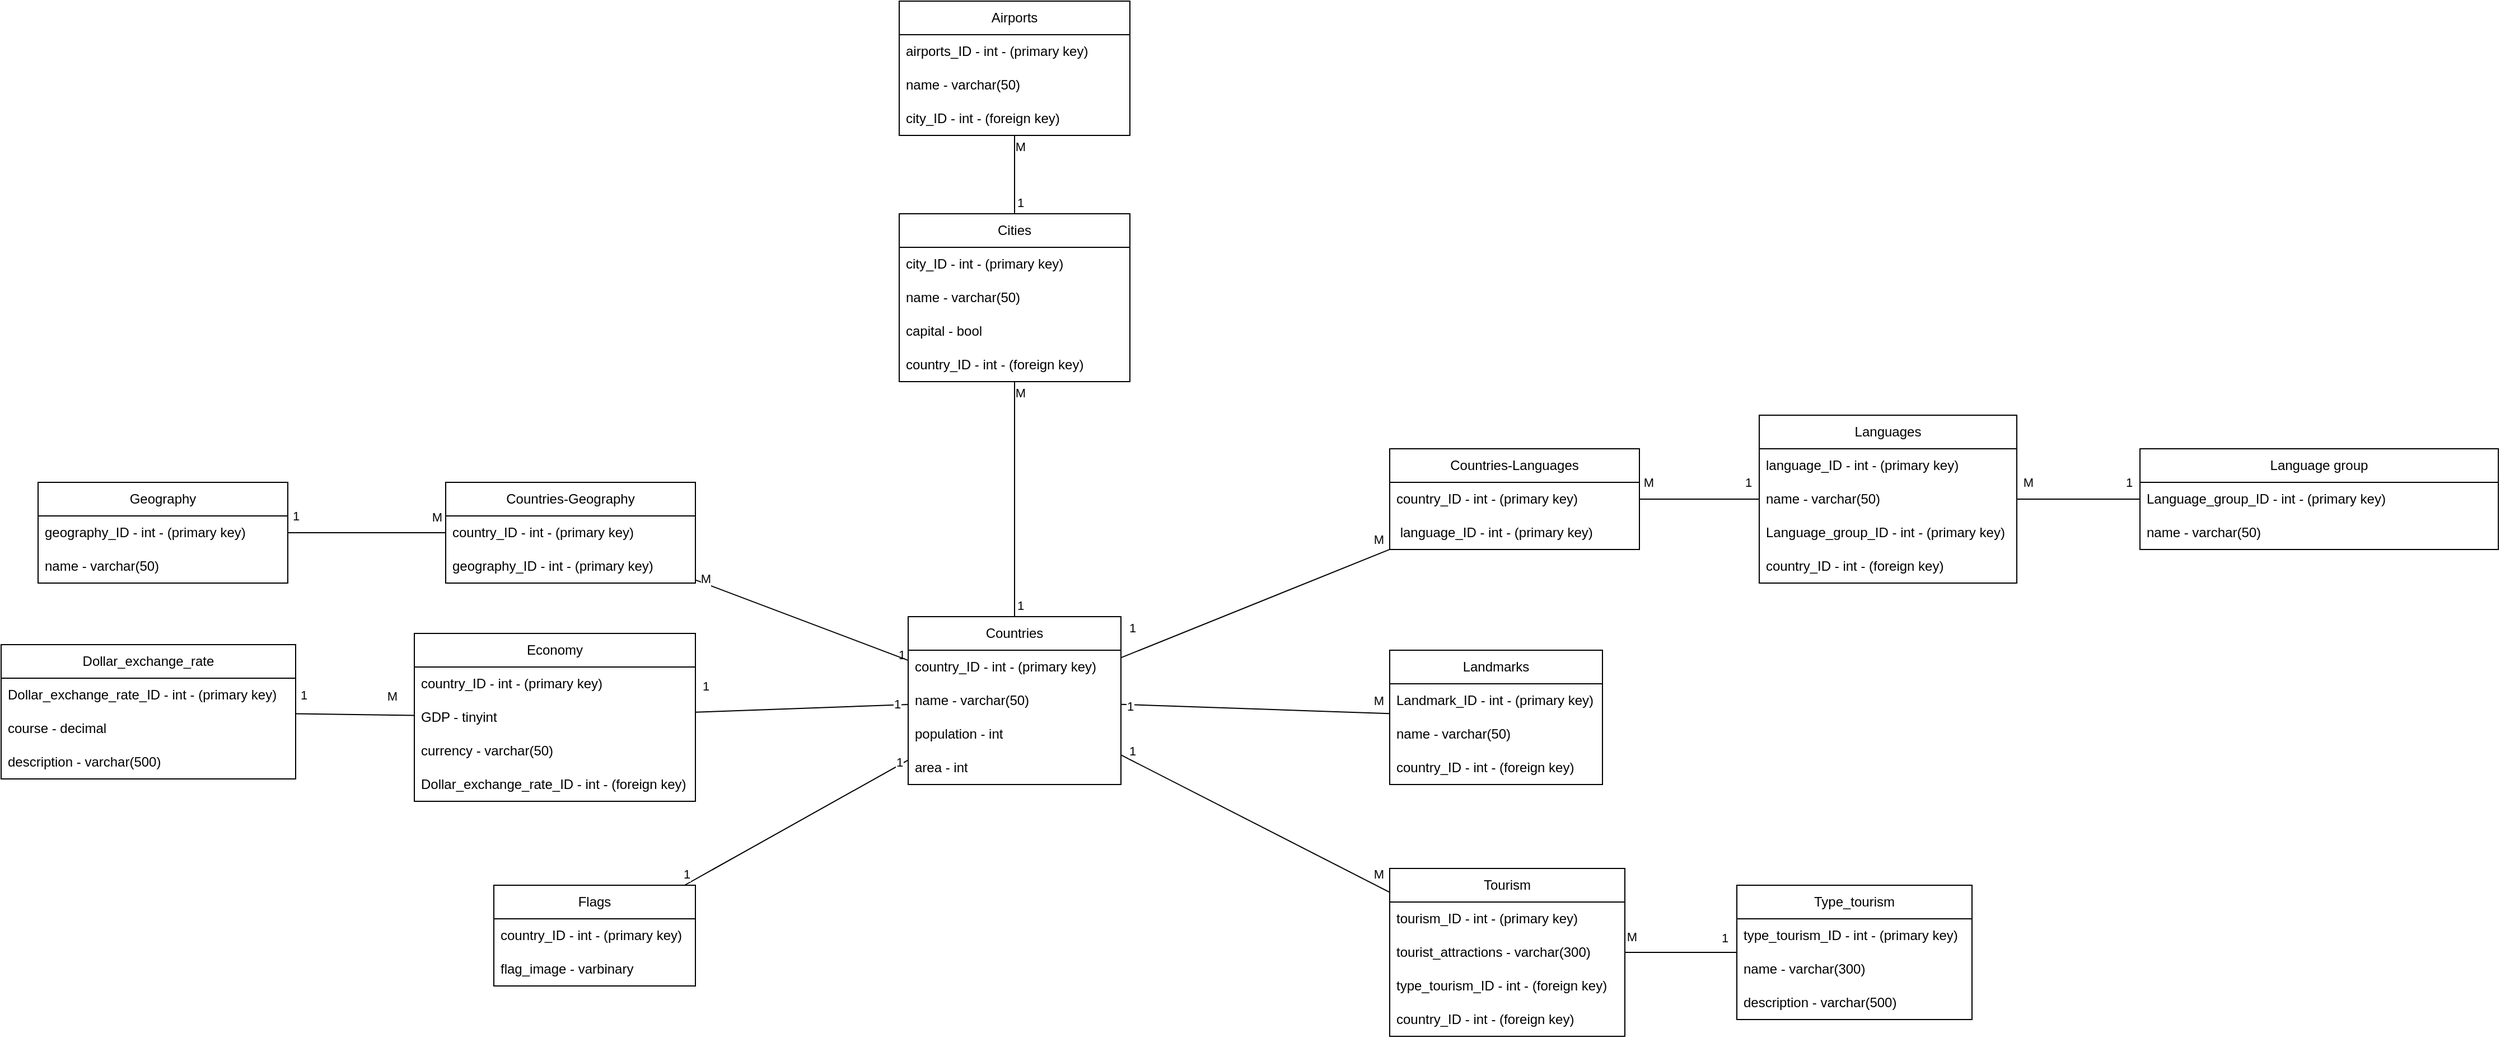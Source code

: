 <mxfile version="21.5.1" type="device">
  <diagram name="Страница 1" id="rL35Rv2_uMmTDGnNGInx">
    <mxGraphModel dx="3033" dy="2344" grid="1" gridSize="10" guides="1" tooltips="1" connect="1" arrows="1" fold="1" page="1" pageScale="1" pageWidth="827" pageHeight="1169" math="0" shadow="0">
      <root>
        <mxCell id="0" />
        <mxCell id="1" parent="0" />
        <mxCell id="VJ3Yd-aeZOnaQjJztXNY-1" value="Countries" style="swimlane;fontStyle=0;childLayout=stackLayout;horizontal=1;startSize=30;horizontalStack=0;resizeParent=1;resizeParentMax=0;resizeLast=0;collapsible=1;marginBottom=0;whiteSpace=wrap;html=1;" parent="1" vertex="1">
          <mxGeometry x="40" y="20" width="190" height="150" as="geometry" />
        </mxCell>
        <mxCell id="VJ3Yd-aeZOnaQjJztXNY-2" value="country_ID - int -&amp;nbsp;(primary key)" style="text;strokeColor=none;fillColor=none;align=left;verticalAlign=middle;spacingLeft=4;spacingRight=4;overflow=hidden;points=[[0,0.5],[1,0.5]];portConstraint=eastwest;rotatable=0;whiteSpace=wrap;html=1;" parent="VJ3Yd-aeZOnaQjJztXNY-1" vertex="1">
          <mxGeometry y="30" width="190" height="30" as="geometry" />
        </mxCell>
        <mxCell id="VJ3Yd-aeZOnaQjJztXNY-3" value="name - varchar(50)" style="text;strokeColor=none;fillColor=none;align=left;verticalAlign=middle;spacingLeft=4;spacingRight=4;overflow=hidden;points=[[0,0.5],[1,0.5]];portConstraint=eastwest;rotatable=0;whiteSpace=wrap;html=1;" parent="VJ3Yd-aeZOnaQjJztXNY-1" vertex="1">
          <mxGeometry y="60" width="190" height="30" as="geometry" />
        </mxCell>
        <mxCell id="VJ3Yd-aeZOnaQjJztXNY-4" value="population - int" style="text;strokeColor=none;fillColor=none;align=left;verticalAlign=middle;spacingLeft=4;spacingRight=4;overflow=hidden;points=[[0,0.5],[1,0.5]];portConstraint=eastwest;rotatable=0;whiteSpace=wrap;html=1;" parent="VJ3Yd-aeZOnaQjJztXNY-1" vertex="1">
          <mxGeometry y="90" width="190" height="30" as="geometry" />
        </mxCell>
        <mxCell id="VJ3Yd-aeZOnaQjJztXNY-15" value="area - int" style="text;strokeColor=none;fillColor=none;align=left;verticalAlign=middle;spacingLeft=4;spacingRight=4;overflow=hidden;points=[[0,0.5],[1,0.5]];portConstraint=eastwest;rotatable=0;whiteSpace=wrap;html=1;" parent="VJ3Yd-aeZOnaQjJztXNY-1" vertex="1">
          <mxGeometry y="120" width="190" height="30" as="geometry" />
        </mxCell>
        <mxCell id="VJ3Yd-aeZOnaQjJztXNY-5" value="Cities" style="swimlane;fontStyle=0;childLayout=stackLayout;horizontal=1;startSize=30;horizontalStack=0;resizeParent=1;resizeParentMax=0;resizeLast=0;collapsible=1;marginBottom=0;whiteSpace=wrap;html=1;" parent="1" vertex="1">
          <mxGeometry x="32" y="-340" width="206" height="150" as="geometry" />
        </mxCell>
        <mxCell id="VJ3Yd-aeZOnaQjJztXNY-6" value="city_ID - int -&amp;nbsp;(primary key)" style="text;strokeColor=none;fillColor=none;align=left;verticalAlign=middle;spacingLeft=4;spacingRight=4;overflow=hidden;points=[[0,0.5],[1,0.5]];portConstraint=eastwest;rotatable=0;whiteSpace=wrap;html=1;" parent="VJ3Yd-aeZOnaQjJztXNY-5" vertex="1">
          <mxGeometry y="30" width="206" height="30" as="geometry" />
        </mxCell>
        <mxCell id="VJ3Yd-aeZOnaQjJztXNY-7" value="name - varchar(50)" style="text;strokeColor=none;fillColor=none;align=left;verticalAlign=middle;spacingLeft=4;spacingRight=4;overflow=hidden;points=[[0,0.5],[1,0.5]];portConstraint=eastwest;rotatable=0;whiteSpace=wrap;html=1;" parent="VJ3Yd-aeZOnaQjJztXNY-5" vertex="1">
          <mxGeometry y="60" width="206" height="30" as="geometry" />
        </mxCell>
        <mxCell id="VJ3Yd-aeZOnaQjJztXNY-33" value="capital - bool" style="text;strokeColor=none;fillColor=none;align=left;verticalAlign=middle;spacingLeft=4;spacingRight=4;overflow=hidden;points=[[0,0.5],[1,0.5]];portConstraint=eastwest;rotatable=0;whiteSpace=wrap;html=1;" parent="VJ3Yd-aeZOnaQjJztXNY-5" vertex="1">
          <mxGeometry y="90" width="206" height="30" as="geometry" />
        </mxCell>
        <mxCell id="VJ3Yd-aeZOnaQjJztXNY-8" value="country_ID - int - (foreign key)" style="text;strokeColor=none;fillColor=none;align=left;verticalAlign=middle;spacingLeft=4;spacingRight=4;overflow=hidden;points=[[0,0.5],[1,0.5]];portConstraint=eastwest;rotatable=0;whiteSpace=wrap;html=1;" parent="VJ3Yd-aeZOnaQjJztXNY-5" vertex="1">
          <mxGeometry y="120" width="206" height="30" as="geometry" />
        </mxCell>
        <mxCell id="VJ3Yd-aeZOnaQjJztXNY-9" value="Languages" style="swimlane;fontStyle=0;childLayout=stackLayout;horizontal=1;startSize=30;horizontalStack=0;resizeParent=1;resizeParentMax=0;resizeLast=0;collapsible=1;marginBottom=0;whiteSpace=wrap;html=1;" parent="1" vertex="1">
          <mxGeometry x="800" y="-160" width="230" height="150" as="geometry" />
        </mxCell>
        <mxCell id="VJ3Yd-aeZOnaQjJztXNY-10" value="language_ID - int - (primary key)" style="text;strokeColor=none;fillColor=none;align=left;verticalAlign=middle;spacingLeft=4;spacingRight=4;overflow=hidden;points=[[0,0.5],[1,0.5]];portConstraint=eastwest;rotatable=0;whiteSpace=wrap;html=1;" parent="VJ3Yd-aeZOnaQjJztXNY-9" vertex="1">
          <mxGeometry y="30" width="230" height="30" as="geometry" />
        </mxCell>
        <mxCell id="VJ3Yd-aeZOnaQjJztXNY-11" value="name - varchar(50)" style="text;strokeColor=none;fillColor=none;align=left;verticalAlign=middle;spacingLeft=4;spacingRight=4;overflow=hidden;points=[[0,0.5],[1,0.5]];portConstraint=eastwest;rotatable=0;whiteSpace=wrap;html=1;" parent="VJ3Yd-aeZOnaQjJztXNY-9" vertex="1">
          <mxGeometry y="60" width="230" height="30" as="geometry" />
        </mxCell>
        <mxCell id="PF_WYoknTXBmiZYQhfKJ-13" value="Language_group_ID - int - (primary key)" style="text;strokeColor=none;fillColor=none;align=left;verticalAlign=middle;spacingLeft=4;spacingRight=4;overflow=hidden;points=[[0,0.5],[1,0.5]];portConstraint=eastwest;rotatable=0;whiteSpace=wrap;html=1;" parent="VJ3Yd-aeZOnaQjJztXNY-9" vertex="1">
          <mxGeometry y="90" width="230" height="30" as="geometry" />
        </mxCell>
        <mxCell id="VJ3Yd-aeZOnaQjJztXNY-12" value="country_ID - int - (foreign key)" style="text;strokeColor=none;fillColor=none;align=left;verticalAlign=middle;spacingLeft=4;spacingRight=4;overflow=hidden;points=[[0,0.5],[1,0.5]];portConstraint=eastwest;rotatable=0;whiteSpace=wrap;html=1;" parent="VJ3Yd-aeZOnaQjJztXNY-9" vertex="1">
          <mxGeometry y="120" width="230" height="30" as="geometry" />
        </mxCell>
        <mxCell id="VJ3Yd-aeZOnaQjJztXNY-13" value="Geography" style="swimlane;fontStyle=0;childLayout=stackLayout;horizontal=1;startSize=30;horizontalStack=0;resizeParent=1;resizeParentMax=0;resizeLast=0;collapsible=1;marginBottom=0;whiteSpace=wrap;html=1;" parent="1" vertex="1">
          <mxGeometry x="-737" y="-100" width="223" height="90" as="geometry" />
        </mxCell>
        <mxCell id="VJ3Yd-aeZOnaQjJztXNY-14" value="geography_ID - int -&amp;nbsp;(primary key)" style="text;strokeColor=none;fillColor=none;align=left;verticalAlign=middle;spacingLeft=4;spacingRight=4;overflow=hidden;points=[[0,0.5],[1,0.5]];portConstraint=eastwest;rotatable=0;whiteSpace=wrap;html=1;" parent="VJ3Yd-aeZOnaQjJztXNY-13" vertex="1">
          <mxGeometry y="30" width="223" height="30" as="geometry" />
        </mxCell>
        <mxCell id="VJ3Yd-aeZOnaQjJztXNY-34" value="name - varchar(50)" style="text;strokeColor=none;fillColor=none;align=left;verticalAlign=middle;spacingLeft=4;spacingRight=4;overflow=hidden;points=[[0,0.5],[1,0.5]];portConstraint=eastwest;rotatable=0;whiteSpace=wrap;html=1;" parent="VJ3Yd-aeZOnaQjJztXNY-13" vertex="1">
          <mxGeometry y="60" width="223" height="30" as="geometry" />
        </mxCell>
        <mxCell id="VJ3Yd-aeZOnaQjJztXNY-17" value="Economy" style="swimlane;fontStyle=0;childLayout=stackLayout;horizontal=1;startSize=30;horizontalStack=0;resizeParent=1;resizeParentMax=0;resizeLast=0;collapsible=1;marginBottom=0;whiteSpace=wrap;html=1;" parent="1" vertex="1">
          <mxGeometry x="-401" y="35" width="251" height="150" as="geometry" />
        </mxCell>
        <mxCell id="VJ3Yd-aeZOnaQjJztXNY-18" value="country_ID - int -&amp;nbsp;(primary key)" style="text;strokeColor=none;fillColor=none;align=left;verticalAlign=middle;spacingLeft=4;spacingRight=4;overflow=hidden;points=[[0,0.5],[1,0.5]];portConstraint=eastwest;rotatable=0;whiteSpace=wrap;html=1;" parent="VJ3Yd-aeZOnaQjJztXNY-17" vertex="1">
          <mxGeometry y="30" width="251" height="30" as="geometry" />
        </mxCell>
        <mxCell id="VJ3Yd-aeZOnaQjJztXNY-19" value="GDP -&amp;nbsp;tinyint" style="text;strokeColor=none;fillColor=none;align=left;verticalAlign=middle;spacingLeft=4;spacingRight=4;overflow=hidden;points=[[0,0.5],[1,0.5]];portConstraint=eastwest;rotatable=0;whiteSpace=wrap;html=1;" parent="VJ3Yd-aeZOnaQjJztXNY-17" vertex="1">
          <mxGeometry y="60" width="251" height="30" as="geometry" />
        </mxCell>
        <mxCell id="VJ3Yd-aeZOnaQjJztXNY-20" value="currency - varchar(50)" style="text;strokeColor=none;fillColor=none;align=left;verticalAlign=middle;spacingLeft=4;spacingRight=4;overflow=hidden;points=[[0,0.5],[1,0.5]];portConstraint=eastwest;rotatable=0;whiteSpace=wrap;html=1;" parent="VJ3Yd-aeZOnaQjJztXNY-17" vertex="1">
          <mxGeometry y="90" width="251" height="30" as="geometry" />
        </mxCell>
        <mxCell id="1TkyqxyDzLzNSFkRHfHh-16" value="Dollar_exchange_rate_ID - int -&amp;nbsp;(foreign key)" style="text;strokeColor=none;fillColor=none;align=left;verticalAlign=middle;spacingLeft=4;spacingRight=4;overflow=hidden;points=[[0,0.5],[1,0.5]];portConstraint=eastwest;rotatable=0;whiteSpace=wrap;html=1;" vertex="1" parent="VJ3Yd-aeZOnaQjJztXNY-17">
          <mxGeometry y="120" width="251" height="30" as="geometry" />
        </mxCell>
        <mxCell id="VJ3Yd-aeZOnaQjJztXNY-21" value="Flags" style="swimlane;fontStyle=0;childLayout=stackLayout;horizontal=1;startSize=30;horizontalStack=0;resizeParent=1;resizeParentMax=0;resizeLast=0;collapsible=1;marginBottom=0;whiteSpace=wrap;html=1;" parent="1" vertex="1">
          <mxGeometry x="-330" y="260" width="180" height="90" as="geometry" />
        </mxCell>
        <mxCell id="VJ3Yd-aeZOnaQjJztXNY-22" value="country_ID - int -&amp;nbsp;(primary key)" style="text;strokeColor=none;fillColor=none;align=left;verticalAlign=middle;spacingLeft=4;spacingRight=4;overflow=hidden;points=[[0,0.5],[1,0.5]];portConstraint=eastwest;rotatable=0;whiteSpace=wrap;html=1;" parent="VJ3Yd-aeZOnaQjJztXNY-21" vertex="1">
          <mxGeometry y="30" width="180" height="30" as="geometry" />
        </mxCell>
        <mxCell id="VJ3Yd-aeZOnaQjJztXNY-23" value="flag_image -&amp;nbsp;varbinary" style="text;strokeColor=none;fillColor=none;align=left;verticalAlign=middle;spacingLeft=4;spacingRight=4;overflow=hidden;points=[[0,0.5],[1,0.5]];portConstraint=eastwest;rotatable=0;whiteSpace=wrap;html=1;" parent="VJ3Yd-aeZOnaQjJztXNY-21" vertex="1">
          <mxGeometry y="60" width="180" height="30" as="geometry" />
        </mxCell>
        <mxCell id="VJ3Yd-aeZOnaQjJztXNY-25" value="Tourism" style="swimlane;fontStyle=0;childLayout=stackLayout;horizontal=1;startSize=30;horizontalStack=0;resizeParent=1;resizeParentMax=0;resizeLast=0;collapsible=1;marginBottom=0;whiteSpace=wrap;html=1;" parent="1" vertex="1">
          <mxGeometry x="470" y="245" width="210" height="150" as="geometry" />
        </mxCell>
        <mxCell id="VJ3Yd-aeZOnaQjJztXNY-26" value="tourism_ID - int -&amp;nbsp;(primary key)" style="text;strokeColor=none;fillColor=none;align=left;verticalAlign=middle;spacingLeft=4;spacingRight=4;overflow=hidden;points=[[0,0.5],[1,0.5]];portConstraint=eastwest;rotatable=0;whiteSpace=wrap;html=1;" parent="VJ3Yd-aeZOnaQjJztXNY-25" vertex="1">
          <mxGeometry y="30" width="210" height="30" as="geometry" />
        </mxCell>
        <mxCell id="VJ3Yd-aeZOnaQjJztXNY-27" value="tourist_attractions - varchar(300)" style="text;strokeColor=none;fillColor=none;align=left;verticalAlign=middle;spacingLeft=4;spacingRight=4;overflow=hidden;points=[[0,0.5],[1,0.5]];portConstraint=eastwest;rotatable=0;whiteSpace=wrap;html=1;" parent="VJ3Yd-aeZOnaQjJztXNY-25" vertex="1">
          <mxGeometry y="60" width="210" height="30" as="geometry" />
        </mxCell>
        <mxCell id="1TkyqxyDzLzNSFkRHfHh-25" value="type_tourism_ID - int -&amp;nbsp;(foreign key)" style="text;strokeColor=none;fillColor=none;align=left;verticalAlign=middle;spacingLeft=4;spacingRight=4;overflow=hidden;points=[[0,0.5],[1,0.5]];portConstraint=eastwest;rotatable=0;whiteSpace=wrap;html=1;" vertex="1" parent="VJ3Yd-aeZOnaQjJztXNY-25">
          <mxGeometry y="90" width="210" height="30" as="geometry" />
        </mxCell>
        <mxCell id="KjYAFT9R52mgDBzMClZt-1" value="country_ID - int - (foreign key)" style="text;strokeColor=none;fillColor=none;align=left;verticalAlign=middle;spacingLeft=4;spacingRight=4;overflow=hidden;points=[[0,0.5],[1,0.5]];portConstraint=eastwest;rotatable=0;whiteSpace=wrap;html=1;" parent="VJ3Yd-aeZOnaQjJztXNY-25" vertex="1">
          <mxGeometry y="120" width="210" height="30" as="geometry" />
        </mxCell>
        <mxCell id="VJ3Yd-aeZOnaQjJztXNY-29" value="Landmarks" style="swimlane;fontStyle=0;childLayout=stackLayout;horizontal=1;startSize=30;horizontalStack=0;resizeParent=1;resizeParentMax=0;resizeLast=0;collapsible=1;marginBottom=0;whiteSpace=wrap;html=1;" parent="1" vertex="1">
          <mxGeometry x="470" y="50" width="190" height="120" as="geometry" />
        </mxCell>
        <mxCell id="VJ3Yd-aeZOnaQjJztXNY-30" value="Landmark_ID - int -&amp;nbsp;(primary key)" style="text;strokeColor=none;fillColor=none;align=left;verticalAlign=middle;spacingLeft=4;spacingRight=4;overflow=hidden;points=[[0,0.5],[1,0.5]];portConstraint=eastwest;rotatable=0;whiteSpace=wrap;html=1;" parent="VJ3Yd-aeZOnaQjJztXNY-29" vertex="1">
          <mxGeometry y="30" width="190" height="30" as="geometry" />
        </mxCell>
        <mxCell id="VJ3Yd-aeZOnaQjJztXNY-31" value="name - varchar(50)" style="text;strokeColor=none;fillColor=none;align=left;verticalAlign=middle;spacingLeft=4;spacingRight=4;overflow=hidden;points=[[0,0.5],[1,0.5]];portConstraint=eastwest;rotatable=0;whiteSpace=wrap;html=1;" parent="VJ3Yd-aeZOnaQjJztXNY-29" vertex="1">
          <mxGeometry y="60" width="190" height="30" as="geometry" />
        </mxCell>
        <mxCell id="VJ3Yd-aeZOnaQjJztXNY-32" value="country_ID - int - (foreign key)" style="text;strokeColor=none;fillColor=none;align=left;verticalAlign=middle;spacingLeft=4;spacingRight=4;overflow=hidden;points=[[0,0.5],[1,0.5]];portConstraint=eastwest;rotatable=0;whiteSpace=wrap;html=1;" parent="VJ3Yd-aeZOnaQjJztXNY-29" vertex="1">
          <mxGeometry y="90" width="190" height="30" as="geometry" />
        </mxCell>
        <mxCell id="PF_WYoknTXBmiZYQhfKJ-2" value="" style="endArrow=none;html=1;rounded=0;" parent="1" source="VJ3Yd-aeZOnaQjJztXNY-1" target="VJ3Yd-aeZOnaQjJztXNY-5" edge="1">
          <mxGeometry width="50" height="50" relative="1" as="geometry">
            <mxPoint x="230" y="220" as="sourcePoint" />
            <mxPoint x="280" y="170" as="targetPoint" />
          </mxGeometry>
        </mxCell>
        <mxCell id="PF_WYoknTXBmiZYQhfKJ-3" value="" style="endArrow=none;html=1;rounded=0;" parent="1" source="VJ3Yd-aeZOnaQjJztXNY-1" target="1TkyqxyDzLzNSFkRHfHh-1" edge="1">
          <mxGeometry width="50" height="50" relative="1" as="geometry">
            <mxPoint x="240" y="105" as="sourcePoint" />
            <mxPoint x="310" y="105" as="targetPoint" />
          </mxGeometry>
        </mxCell>
        <mxCell id="PF_WYoknTXBmiZYQhfKJ-24" value="1" style="edgeLabel;html=1;align=center;verticalAlign=middle;resizable=0;points=[];" parent="PF_WYoknTXBmiZYQhfKJ-3" vertex="1" connectable="0">
          <mxGeometry x="-0.727" y="-1" relative="1" as="geometry">
            <mxPoint x="-230" y="9" as="offset" />
          </mxGeometry>
        </mxCell>
        <mxCell id="PF_WYoknTXBmiZYQhfKJ-25" value="M" style="edgeLabel;html=1;align=center;verticalAlign=middle;resizable=0;points=[];" parent="PF_WYoknTXBmiZYQhfKJ-3" vertex="1" connectable="0">
          <mxGeometry x="0.746" y="1" relative="1" as="geometry">
            <mxPoint x="21" y="-21" as="offset" />
          </mxGeometry>
        </mxCell>
        <mxCell id="PF_WYoknTXBmiZYQhfKJ-4" value="" style="endArrow=none;html=1;rounded=0;" parent="1" source="VJ3Yd-aeZOnaQjJztXNY-13" target="PF_WYoknTXBmiZYQhfKJ-30" edge="1">
          <mxGeometry width="50" height="50" relative="1" as="geometry">
            <mxPoint x="117" y="115" as="sourcePoint" />
            <mxPoint x="187" y="115" as="targetPoint" />
          </mxGeometry>
        </mxCell>
        <mxCell id="PF_WYoknTXBmiZYQhfKJ-5" value="" style="endArrow=none;html=1;rounded=0;" parent="1" source="VJ3Yd-aeZOnaQjJztXNY-17" target="VJ3Yd-aeZOnaQjJztXNY-1" edge="1">
          <mxGeometry width="50" height="50" relative="1" as="geometry">
            <mxPoint x="260" y="125" as="sourcePoint" />
            <mxPoint x="330" y="125" as="targetPoint" />
          </mxGeometry>
        </mxCell>
        <mxCell id="PF_WYoknTXBmiZYQhfKJ-6" value="" style="endArrow=none;html=1;rounded=0;" parent="1" source="VJ3Yd-aeZOnaQjJztXNY-21" target="VJ3Yd-aeZOnaQjJztXNY-1" edge="1">
          <mxGeometry width="50" height="50" relative="1" as="geometry">
            <mxPoint x="270" y="135" as="sourcePoint" />
            <mxPoint x="340" y="135" as="targetPoint" />
          </mxGeometry>
        </mxCell>
        <mxCell id="PF_WYoknTXBmiZYQhfKJ-7" value="" style="endArrow=none;html=1;rounded=0;" parent="1" source="VJ3Yd-aeZOnaQjJztXNY-1" target="VJ3Yd-aeZOnaQjJztXNY-29" edge="1">
          <mxGeometry width="50" height="50" relative="1" as="geometry">
            <mxPoint x="280" y="145" as="sourcePoint" />
            <mxPoint x="350" y="145" as="targetPoint" />
          </mxGeometry>
        </mxCell>
        <mxCell id="PF_WYoknTXBmiZYQhfKJ-8" value="" style="endArrow=none;html=1;rounded=0;" parent="1" source="VJ3Yd-aeZOnaQjJztXNY-1" target="VJ3Yd-aeZOnaQjJztXNY-25" edge="1">
          <mxGeometry width="50" height="50" relative="1" as="geometry">
            <mxPoint x="290" y="155" as="sourcePoint" />
            <mxPoint x="360" y="155" as="targetPoint" />
          </mxGeometry>
        </mxCell>
        <mxCell id="PF_WYoknTXBmiZYQhfKJ-9" value="Language group" style="swimlane;fontStyle=0;childLayout=stackLayout;horizontal=1;startSize=30;horizontalStack=0;resizeParent=1;resizeParentMax=0;resizeLast=0;collapsible=1;marginBottom=0;whiteSpace=wrap;html=1;" parent="1" vertex="1">
          <mxGeometry x="1140" y="-130" width="320" height="90" as="geometry" />
        </mxCell>
        <mxCell id="PF_WYoknTXBmiZYQhfKJ-10" value="Language_group_ID - int - (primary key)" style="text;strokeColor=none;fillColor=none;align=left;verticalAlign=middle;spacingLeft=4;spacingRight=4;overflow=hidden;points=[[0,0.5],[1,0.5]];portConstraint=eastwest;rotatable=0;whiteSpace=wrap;html=1;" parent="PF_WYoknTXBmiZYQhfKJ-9" vertex="1">
          <mxGeometry y="30" width="320" height="30" as="geometry" />
        </mxCell>
        <mxCell id="PF_WYoknTXBmiZYQhfKJ-11" value="name - varchar(50)" style="text;strokeColor=none;fillColor=none;align=left;verticalAlign=middle;spacingLeft=4;spacingRight=4;overflow=hidden;points=[[0,0.5],[1,0.5]];portConstraint=eastwest;rotatable=0;whiteSpace=wrap;html=1;" parent="PF_WYoknTXBmiZYQhfKJ-9" vertex="1">
          <mxGeometry y="60" width="320" height="30" as="geometry" />
        </mxCell>
        <mxCell id="PF_WYoknTXBmiZYQhfKJ-14" value="" style="endArrow=none;html=1;rounded=0;" parent="1" source="VJ3Yd-aeZOnaQjJztXNY-9" target="PF_WYoknTXBmiZYQhfKJ-9" edge="1">
          <mxGeometry width="50" height="50" relative="1" as="geometry">
            <mxPoint x="590" y="73" as="sourcePoint" />
            <mxPoint x="810" y="-24" as="targetPoint" />
          </mxGeometry>
        </mxCell>
        <mxCell id="PF_WYoknTXBmiZYQhfKJ-19" value="Airports" style="swimlane;fontStyle=0;childLayout=stackLayout;horizontal=1;startSize=30;horizontalStack=0;resizeParent=1;resizeParentMax=0;resizeLast=0;collapsible=1;marginBottom=0;whiteSpace=wrap;html=1;" parent="1" vertex="1">
          <mxGeometry x="32" y="-530" width="206" height="120" as="geometry" />
        </mxCell>
        <mxCell id="PF_WYoknTXBmiZYQhfKJ-20" value="airports_ID - int -&amp;nbsp;(primary key)" style="text;strokeColor=none;fillColor=none;align=left;verticalAlign=middle;spacingLeft=4;spacingRight=4;overflow=hidden;points=[[0,0.5],[1,0.5]];portConstraint=eastwest;rotatable=0;whiteSpace=wrap;html=1;" parent="PF_WYoknTXBmiZYQhfKJ-19" vertex="1">
          <mxGeometry y="30" width="206" height="30" as="geometry" />
        </mxCell>
        <mxCell id="PF_WYoknTXBmiZYQhfKJ-21" value="name - varchar(50)" style="text;strokeColor=none;fillColor=none;align=left;verticalAlign=middle;spacingLeft=4;spacingRight=4;overflow=hidden;points=[[0,0.5],[1,0.5]];portConstraint=eastwest;rotatable=0;whiteSpace=wrap;html=1;" parent="PF_WYoknTXBmiZYQhfKJ-19" vertex="1">
          <mxGeometry y="60" width="206" height="30" as="geometry" />
        </mxCell>
        <mxCell id="PF_WYoknTXBmiZYQhfKJ-22" value="city_ID&amp;nbsp;- int - (foreign key)" style="text;strokeColor=none;fillColor=none;align=left;verticalAlign=middle;spacingLeft=4;spacingRight=4;overflow=hidden;points=[[0,0.5],[1,0.5]];portConstraint=eastwest;rotatable=0;whiteSpace=wrap;html=1;" parent="PF_WYoknTXBmiZYQhfKJ-19" vertex="1">
          <mxGeometry y="90" width="206" height="30" as="geometry" />
        </mxCell>
        <mxCell id="PF_WYoknTXBmiZYQhfKJ-23" value="" style="endArrow=none;html=1;rounded=0;" parent="1" source="VJ3Yd-aeZOnaQjJztXNY-5" target="PF_WYoknTXBmiZYQhfKJ-19" edge="1">
          <mxGeometry width="50" height="50" relative="1" as="geometry">
            <mxPoint x="145" y="30" as="sourcePoint" />
            <mxPoint x="145" y="-180" as="targetPoint" />
          </mxGeometry>
        </mxCell>
        <mxCell id="PF_WYoknTXBmiZYQhfKJ-26" value="1" style="edgeLabel;html=1;align=center;verticalAlign=middle;resizable=0;points=[];" parent="1" vertex="1" connectable="0">
          <mxGeometry x="237.997" y="100.004" as="geometry" />
        </mxCell>
        <mxCell id="PF_WYoknTXBmiZYQhfKJ-27" value="M" style="edgeLabel;html=1;align=center;verticalAlign=middle;resizable=0;points=[];" parent="1" vertex="1" connectable="0">
          <mxGeometry x="460.0" y="95.004" as="geometry" />
        </mxCell>
        <mxCell id="PF_WYoknTXBmiZYQhfKJ-28" value="1" style="edgeLabel;html=1;align=center;verticalAlign=middle;resizable=0;points=[];" parent="1" vertex="1" connectable="0">
          <mxGeometry x="239.997" y="140.004" as="geometry" />
        </mxCell>
        <mxCell id="PF_WYoknTXBmiZYQhfKJ-29" value="M" style="edgeLabel;html=1;align=center;verticalAlign=middle;resizable=0;points=[];" parent="1" vertex="1" connectable="0">
          <mxGeometry x="460.0" y="250.004" as="geometry" />
        </mxCell>
        <mxCell id="PF_WYoknTXBmiZYQhfKJ-30" value="Countries-Geography" style="swimlane;fontStyle=0;childLayout=stackLayout;horizontal=1;startSize=30;horizontalStack=0;resizeParent=1;resizeParentMax=0;resizeLast=0;collapsible=1;marginBottom=0;whiteSpace=wrap;html=1;" parent="1" vertex="1">
          <mxGeometry x="-373" y="-100" width="223" height="90" as="geometry" />
        </mxCell>
        <mxCell id="PF_WYoknTXBmiZYQhfKJ-32" value="country_ID - int -&amp;nbsp;(primary key)" style="text;strokeColor=none;fillColor=none;align=left;verticalAlign=middle;spacingLeft=4;spacingRight=4;overflow=hidden;points=[[0,0.5],[1,0.5]];portConstraint=eastwest;rotatable=0;whiteSpace=wrap;html=1;" parent="PF_WYoknTXBmiZYQhfKJ-30" vertex="1">
          <mxGeometry y="30" width="223" height="30" as="geometry" />
        </mxCell>
        <mxCell id="PF_WYoknTXBmiZYQhfKJ-31" value="geography_ID - int -&amp;nbsp;(primary key)" style="text;strokeColor=none;fillColor=none;align=left;verticalAlign=middle;spacingLeft=4;spacingRight=4;overflow=hidden;points=[[0,0.5],[1,0.5]];portConstraint=eastwest;rotatable=0;whiteSpace=wrap;html=1;" parent="PF_WYoknTXBmiZYQhfKJ-30" vertex="1">
          <mxGeometry y="60" width="223" height="30" as="geometry" />
        </mxCell>
        <mxCell id="PF_WYoknTXBmiZYQhfKJ-33" value="" style="endArrow=none;html=1;rounded=0;" parent="1" source="PF_WYoknTXBmiZYQhfKJ-30" target="VJ3Yd-aeZOnaQjJztXNY-1" edge="1">
          <mxGeometry width="50" height="50" relative="1" as="geometry">
            <mxPoint x="-140" y="-117" as="sourcePoint" />
            <mxPoint x="-110" y="-113" as="targetPoint" />
          </mxGeometry>
        </mxCell>
        <mxCell id="PF_WYoknTXBmiZYQhfKJ-34" value="1" style="edgeLabel;html=1;align=center;verticalAlign=middle;resizable=0;points=[];" parent="1" vertex="1" connectable="0">
          <mxGeometry x="239.999" y="29.997" as="geometry" />
        </mxCell>
        <mxCell id="PF_WYoknTXBmiZYQhfKJ-35" value="1" style="edgeLabel;html=1;align=center;verticalAlign=middle;resizable=0;points=[];" parent="1" vertex="1" connectable="0">
          <mxGeometry x="-507.001" y="-69.995" as="geometry" />
        </mxCell>
        <mxCell id="PF_WYoknTXBmiZYQhfKJ-36" value="M" style="edgeLabel;html=1;align=center;verticalAlign=middle;resizable=0;points=[];" parent="1" vertex="1" connectable="0">
          <mxGeometry x="-149.999" y="-0.002" as="geometry">
            <mxPoint x="9" y="-14" as="offset" />
          </mxGeometry>
        </mxCell>
        <mxCell id="PF_WYoknTXBmiZYQhfKJ-37" value="M" style="edgeLabel;html=1;align=center;verticalAlign=middle;resizable=0;points=[];" parent="1" vertex="1" connectable="0">
          <mxGeometry x="-389.999" y="-55.002" as="geometry">
            <mxPoint x="9" y="-14" as="offset" />
          </mxGeometry>
        </mxCell>
        <mxCell id="PF_WYoknTXBmiZYQhfKJ-38" value="1" style="edgeLabel;html=1;align=center;verticalAlign=middle;resizable=0;points=[];" parent="1" vertex="1" connectable="0">
          <mxGeometry x="40.519" y="70.267" as="geometry">
            <mxPoint x="-11" y="27" as="offset" />
          </mxGeometry>
        </mxCell>
        <mxCell id="PF_WYoknTXBmiZYQhfKJ-39" value="1" style="edgeLabel;html=1;align=center;verticalAlign=middle;resizable=0;points=[];" parent="1" vertex="1" connectable="0">
          <mxGeometry x="-130.001" y="54.997" as="geometry">
            <mxPoint x="-11" y="27" as="offset" />
          </mxGeometry>
        </mxCell>
        <mxCell id="PF_WYoknTXBmiZYQhfKJ-40" value="1" style="edgeLabel;html=1;align=center;verticalAlign=middle;resizable=0;points=[];" parent="1" vertex="1" connectable="0">
          <mxGeometry x="32.002" y="149.996" as="geometry" />
        </mxCell>
        <mxCell id="PF_WYoknTXBmiZYQhfKJ-41" value="1" style="edgeLabel;html=1;align=center;verticalAlign=middle;resizable=0;points=[];" parent="1" vertex="1" connectable="0">
          <mxGeometry x="-157.998" y="250.006" as="geometry" />
        </mxCell>
        <mxCell id="PF_WYoknTXBmiZYQhfKJ-43" value="1" style="edgeLabel;html=1;align=center;verticalAlign=middle;resizable=0;points=[];" parent="1" vertex="1" connectable="0">
          <mxGeometry x="1129.997" y="-99.996" as="geometry" />
        </mxCell>
        <mxCell id="PF_WYoknTXBmiZYQhfKJ-44" value="1" style="edgeLabel;html=1;align=center;verticalAlign=middle;resizable=0;points=[];" parent="1" vertex="1" connectable="0">
          <mxGeometry x="139.999" y="9.997" as="geometry" />
        </mxCell>
        <mxCell id="PF_WYoknTXBmiZYQhfKJ-45" value="M" style="edgeLabel;html=1;align=center;verticalAlign=middle;resizable=0;points=[];" parent="1" vertex="1" connectable="0">
          <mxGeometry x="139.998" y="-180.004" as="geometry" />
        </mxCell>
        <mxCell id="PF_WYoknTXBmiZYQhfKJ-46" value="M" style="edgeLabel;html=1;align=center;verticalAlign=middle;resizable=0;points=[];" parent="1" vertex="1" connectable="0">
          <mxGeometry x="139.998" y="-400.004" as="geometry" />
        </mxCell>
        <mxCell id="PF_WYoknTXBmiZYQhfKJ-47" value="1" style="edgeLabel;html=1;align=center;verticalAlign=middle;resizable=0;points=[];" parent="1" vertex="1" connectable="0">
          <mxGeometry x="139.999" y="-350.003" as="geometry" />
        </mxCell>
        <mxCell id="83wIZ37k67imeEeJkxMF-1" value="M" style="edgeLabel;html=1;align=center;verticalAlign=middle;resizable=0;points=[];" parent="1" vertex="1" connectable="0">
          <mxGeometry x="1040.0" y="-99.996" as="geometry" />
        </mxCell>
        <mxCell id="1TkyqxyDzLzNSFkRHfHh-1" value="Countries-Languages" style="swimlane;fontStyle=0;childLayout=stackLayout;horizontal=1;startSize=30;horizontalStack=0;resizeParent=1;resizeParentMax=0;resizeLast=0;collapsible=1;marginBottom=0;whiteSpace=wrap;html=1;" vertex="1" parent="1">
          <mxGeometry x="470" y="-130" width="223" height="90" as="geometry" />
        </mxCell>
        <mxCell id="1TkyqxyDzLzNSFkRHfHh-2" value="country_ID - int -&amp;nbsp;(primary key)" style="text;strokeColor=none;fillColor=none;align=left;verticalAlign=middle;spacingLeft=4;spacingRight=4;overflow=hidden;points=[[0,0.5],[1,0.5]];portConstraint=eastwest;rotatable=0;whiteSpace=wrap;html=1;" vertex="1" parent="1TkyqxyDzLzNSFkRHfHh-1">
          <mxGeometry y="30" width="223" height="30" as="geometry" />
        </mxCell>
        <mxCell id="1TkyqxyDzLzNSFkRHfHh-3" value="&amp;nbsp;language_ID - int -&amp;nbsp;(primary key)" style="text;strokeColor=none;fillColor=none;align=left;verticalAlign=middle;spacingLeft=4;spacingRight=4;overflow=hidden;points=[[0,0.5],[1,0.5]];portConstraint=eastwest;rotatable=0;whiteSpace=wrap;html=1;" vertex="1" parent="1TkyqxyDzLzNSFkRHfHh-1">
          <mxGeometry y="60" width="223" height="30" as="geometry" />
        </mxCell>
        <mxCell id="1TkyqxyDzLzNSFkRHfHh-4" value="" style="endArrow=none;html=1;rounded=0;" edge="1" parent="1" source="1TkyqxyDzLzNSFkRHfHh-1" target="VJ3Yd-aeZOnaQjJztXNY-9">
          <mxGeometry width="50" height="50" relative="1" as="geometry">
            <mxPoint x="240" y="67" as="sourcePoint" />
            <mxPoint x="480" y="-30" as="targetPoint" />
          </mxGeometry>
        </mxCell>
        <mxCell id="1TkyqxyDzLzNSFkRHfHh-6" value="M" style="edgeLabel;html=1;align=center;verticalAlign=middle;resizable=0;points=[];" vertex="1" connectable="0" parent="1TkyqxyDzLzNSFkRHfHh-4">
          <mxGeometry x="0.746" y="1" relative="1" as="geometry">
            <mxPoint x="-86" y="-14" as="offset" />
          </mxGeometry>
        </mxCell>
        <mxCell id="1TkyqxyDzLzNSFkRHfHh-7" value="1" style="edgeLabel;html=1;align=center;verticalAlign=middle;resizable=0;points=[];" vertex="1" connectable="0" parent="1">
          <mxGeometry x="790.001" y="-100" as="geometry" />
        </mxCell>
        <mxCell id="1TkyqxyDzLzNSFkRHfHh-8" value="Dollar_exchange_rate" style="swimlane;fontStyle=0;childLayout=stackLayout;horizontal=1;startSize=30;horizontalStack=0;resizeParent=1;resizeParentMax=0;resizeLast=0;collapsible=1;marginBottom=0;whiteSpace=wrap;html=1;" vertex="1" parent="1">
          <mxGeometry x="-770" y="45" width="263" height="120" as="geometry" />
        </mxCell>
        <mxCell id="1TkyqxyDzLzNSFkRHfHh-9" value="Dollar_exchange_rate_ID - int -&amp;nbsp;(primary key)" style="text;strokeColor=none;fillColor=none;align=left;verticalAlign=middle;spacingLeft=4;spacingRight=4;overflow=hidden;points=[[0,0.5],[1,0.5]];portConstraint=eastwest;rotatable=0;whiteSpace=wrap;html=1;" vertex="1" parent="1TkyqxyDzLzNSFkRHfHh-8">
          <mxGeometry y="30" width="263" height="30" as="geometry" />
        </mxCell>
        <mxCell id="1TkyqxyDzLzNSFkRHfHh-10" value="course&amp;nbsp;- decimal" style="text;strokeColor=none;fillColor=none;align=left;verticalAlign=middle;spacingLeft=4;spacingRight=4;overflow=hidden;points=[[0,0.5],[1,0.5]];portConstraint=eastwest;rotatable=0;whiteSpace=wrap;html=1;" vertex="1" parent="1TkyqxyDzLzNSFkRHfHh-8">
          <mxGeometry y="60" width="263" height="30" as="geometry" />
        </mxCell>
        <mxCell id="1TkyqxyDzLzNSFkRHfHh-11" value="description&amp;nbsp;- varchar(500)" style="text;strokeColor=none;fillColor=none;align=left;verticalAlign=middle;spacingLeft=4;spacingRight=4;overflow=hidden;points=[[0,0.5],[1,0.5]];portConstraint=eastwest;rotatable=0;whiteSpace=wrap;html=1;" vertex="1" parent="1TkyqxyDzLzNSFkRHfHh-8">
          <mxGeometry y="90" width="263" height="30" as="geometry" />
        </mxCell>
        <mxCell id="1TkyqxyDzLzNSFkRHfHh-12" value="" style="endArrow=none;html=1;rounded=0;" edge="1" parent="1" source="1TkyqxyDzLzNSFkRHfHh-8" target="VJ3Yd-aeZOnaQjJztXNY-17">
          <mxGeometry width="50" height="50" relative="1" as="geometry">
            <mxPoint x="-537" y="-50" as="sourcePoint" />
            <mxPoint x="-433" y="-50" as="targetPoint" />
          </mxGeometry>
        </mxCell>
        <mxCell id="1TkyqxyDzLzNSFkRHfHh-13" value="1" style="edgeLabel;html=1;align=center;verticalAlign=middle;resizable=0;points=[];" vertex="1" connectable="0" parent="1">
          <mxGeometry x="-500.001" y="90.005" as="geometry" />
        </mxCell>
        <mxCell id="1TkyqxyDzLzNSFkRHfHh-14" value="M" style="edgeLabel;html=1;align=center;verticalAlign=middle;resizable=0;points=[];" vertex="1" connectable="0" parent="1">
          <mxGeometry x="-429.999" y="104.998" as="geometry">
            <mxPoint x="9" y="-14" as="offset" />
          </mxGeometry>
        </mxCell>
        <mxCell id="1TkyqxyDzLzNSFkRHfHh-15" value="M" style="edgeLabel;html=1;align=center;verticalAlign=middle;resizable=0;points=[];" vertex="1" connectable="0" parent="1">
          <mxGeometry x="-429.999" y="104.998" as="geometry">
            <mxPoint x="9" y="-14" as="offset" />
          </mxGeometry>
        </mxCell>
        <mxCell id="1TkyqxyDzLzNSFkRHfHh-18" value="Type_tourism" style="swimlane;fontStyle=0;childLayout=stackLayout;horizontal=1;startSize=30;horizontalStack=0;resizeParent=1;resizeParentMax=0;resizeLast=0;collapsible=1;marginBottom=0;whiteSpace=wrap;html=1;" vertex="1" parent="1">
          <mxGeometry x="780" y="260" width="210" height="120" as="geometry" />
        </mxCell>
        <mxCell id="1TkyqxyDzLzNSFkRHfHh-19" value="type_tourism_ID - int -&amp;nbsp;(primary key)" style="text;strokeColor=none;fillColor=none;align=left;verticalAlign=middle;spacingLeft=4;spacingRight=4;overflow=hidden;points=[[0,0.5],[1,0.5]];portConstraint=eastwest;rotatable=0;whiteSpace=wrap;html=1;" vertex="1" parent="1TkyqxyDzLzNSFkRHfHh-18">
          <mxGeometry y="30" width="210" height="30" as="geometry" />
        </mxCell>
        <mxCell id="1TkyqxyDzLzNSFkRHfHh-20" value="name - varchar(300)" style="text;strokeColor=none;fillColor=none;align=left;verticalAlign=middle;spacingLeft=4;spacingRight=4;overflow=hidden;points=[[0,0.5],[1,0.5]];portConstraint=eastwest;rotatable=0;whiteSpace=wrap;html=1;" vertex="1" parent="1TkyqxyDzLzNSFkRHfHh-18">
          <mxGeometry y="60" width="210" height="30" as="geometry" />
        </mxCell>
        <mxCell id="1TkyqxyDzLzNSFkRHfHh-21" value="description&amp;nbsp;- varchar(500)" style="text;strokeColor=none;fillColor=none;align=left;verticalAlign=middle;spacingLeft=4;spacingRight=4;overflow=hidden;points=[[0,0.5],[1,0.5]];portConstraint=eastwest;rotatable=0;whiteSpace=wrap;html=1;" vertex="1" parent="1TkyqxyDzLzNSFkRHfHh-18">
          <mxGeometry y="90" width="210" height="30" as="geometry" />
        </mxCell>
        <mxCell id="1TkyqxyDzLzNSFkRHfHh-22" value="" style="endArrow=none;html=1;rounded=0;" edge="1" parent="1" source="VJ3Yd-aeZOnaQjJztXNY-25" target="1TkyqxyDzLzNSFkRHfHh-18">
          <mxGeometry width="50" height="50" relative="1" as="geometry">
            <mxPoint x="1040" y="-75" as="sourcePoint" />
            <mxPoint x="1150" y="-75" as="targetPoint" />
          </mxGeometry>
        </mxCell>
        <mxCell id="1TkyqxyDzLzNSFkRHfHh-23" value="1" style="edgeLabel;html=1;align=center;verticalAlign=middle;resizable=0;points=[];" vertex="1" connectable="0" parent="1">
          <mxGeometry x="1139.997" y="-89.996" as="geometry">
            <mxPoint x="-371" y="397" as="offset" />
          </mxGeometry>
        </mxCell>
        <mxCell id="1TkyqxyDzLzNSFkRHfHh-24" value="M" style="edgeLabel;html=1;align=center;verticalAlign=middle;resizable=0;points=[];" vertex="1" connectable="0" parent="1">
          <mxGeometry x="1050.0" y="-79.996" as="geometry">
            <mxPoint x="-364" y="386" as="offset" />
          </mxGeometry>
        </mxCell>
      </root>
    </mxGraphModel>
  </diagram>
</mxfile>
